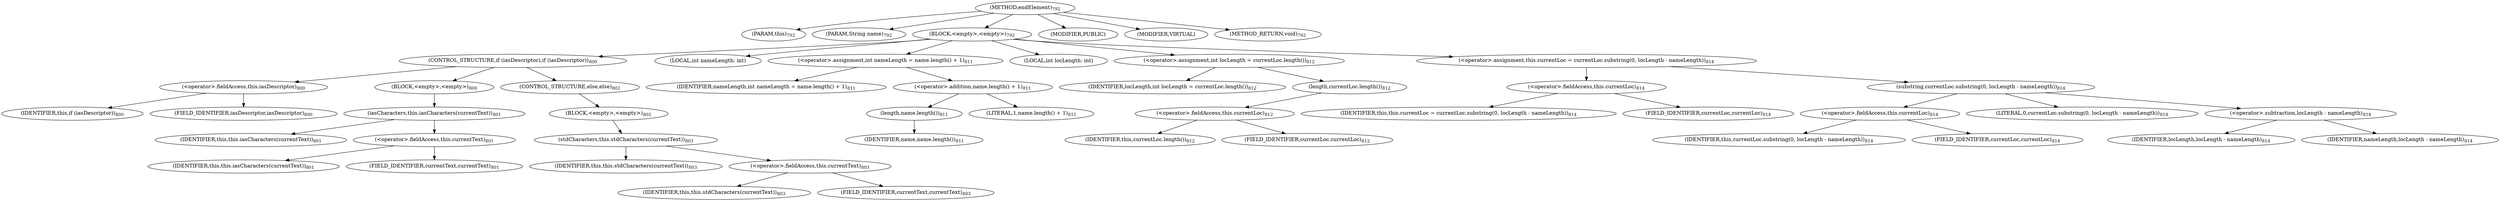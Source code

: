 digraph "endElement" {  
"1707" [label = <(METHOD,endElement)<SUB>792</SUB>> ]
"87" [label = <(PARAM,this)<SUB>792</SUB>> ]
"1708" [label = <(PARAM,String name)<SUB>792</SUB>> ]
"1709" [label = <(BLOCK,&lt;empty&gt;,&lt;empty&gt;)<SUB>792</SUB>> ]
"1710" [label = <(CONTROL_STRUCTURE,if (iasDescriptor),if (iasDescriptor))<SUB>800</SUB>> ]
"1711" [label = <(&lt;operator&gt;.fieldAccess,this.iasDescriptor)<SUB>800</SUB>> ]
"1712" [label = <(IDENTIFIER,this,if (iasDescriptor))<SUB>800</SUB>> ]
"1713" [label = <(FIELD_IDENTIFIER,iasDescriptor,iasDescriptor)<SUB>800</SUB>> ]
"1714" [label = <(BLOCK,&lt;empty&gt;,&lt;empty&gt;)<SUB>800</SUB>> ]
"1715" [label = <(iasCharacters,this.iasCharacters(currentText))<SUB>801</SUB>> ]
"86" [label = <(IDENTIFIER,this,this.iasCharacters(currentText))<SUB>801</SUB>> ]
"1716" [label = <(&lt;operator&gt;.fieldAccess,this.currentText)<SUB>801</SUB>> ]
"1717" [label = <(IDENTIFIER,this,this.iasCharacters(currentText))<SUB>801</SUB>> ]
"1718" [label = <(FIELD_IDENTIFIER,currentText,currentText)<SUB>801</SUB>> ]
"1719" [label = <(CONTROL_STRUCTURE,else,else)<SUB>802</SUB>> ]
"1720" [label = <(BLOCK,&lt;empty&gt;,&lt;empty&gt;)<SUB>802</SUB>> ]
"1721" [label = <(stdCharacters,this.stdCharacters(currentText))<SUB>803</SUB>> ]
"88" [label = <(IDENTIFIER,this,this.stdCharacters(currentText))<SUB>803</SUB>> ]
"1722" [label = <(&lt;operator&gt;.fieldAccess,this.currentText)<SUB>803</SUB>> ]
"1723" [label = <(IDENTIFIER,this,this.stdCharacters(currentText))<SUB>803</SUB>> ]
"1724" [label = <(FIELD_IDENTIFIER,currentText,currentText)<SUB>803</SUB>> ]
"1725" [label = <(LOCAL,int nameLength: int)> ]
"1726" [label = <(&lt;operator&gt;.assignment,int nameLength = name.length() + 1)<SUB>811</SUB>> ]
"1727" [label = <(IDENTIFIER,nameLength,int nameLength = name.length() + 1)<SUB>811</SUB>> ]
"1728" [label = <(&lt;operator&gt;.addition,name.length() + 1)<SUB>811</SUB>> ]
"1729" [label = <(length,name.length())<SUB>811</SUB>> ]
"1730" [label = <(IDENTIFIER,name,name.length())<SUB>811</SUB>> ]
"1731" [label = <(LITERAL,1,name.length() + 1)<SUB>811</SUB>> ]
"1732" [label = <(LOCAL,int locLength: int)> ]
"1733" [label = <(&lt;operator&gt;.assignment,int locLength = currentLoc.length())<SUB>812</SUB>> ]
"1734" [label = <(IDENTIFIER,locLength,int locLength = currentLoc.length())<SUB>812</SUB>> ]
"1735" [label = <(length,currentLoc.length())<SUB>812</SUB>> ]
"1736" [label = <(&lt;operator&gt;.fieldAccess,this.currentLoc)<SUB>812</SUB>> ]
"1737" [label = <(IDENTIFIER,this,currentLoc.length())<SUB>812</SUB>> ]
"1738" [label = <(FIELD_IDENTIFIER,currentLoc,currentLoc)<SUB>812</SUB>> ]
"1739" [label = <(&lt;operator&gt;.assignment,this.currentLoc = currentLoc.substring(0, locLength - nameLength))<SUB>814</SUB>> ]
"1740" [label = <(&lt;operator&gt;.fieldAccess,this.currentLoc)<SUB>814</SUB>> ]
"1741" [label = <(IDENTIFIER,this,this.currentLoc = currentLoc.substring(0, locLength - nameLength))<SUB>814</SUB>> ]
"1742" [label = <(FIELD_IDENTIFIER,currentLoc,currentLoc)<SUB>814</SUB>> ]
"1743" [label = <(substring,currentLoc.substring(0, locLength - nameLength))<SUB>814</SUB>> ]
"1744" [label = <(&lt;operator&gt;.fieldAccess,this.currentLoc)<SUB>814</SUB>> ]
"1745" [label = <(IDENTIFIER,this,currentLoc.substring(0, locLength - nameLength))<SUB>814</SUB>> ]
"1746" [label = <(FIELD_IDENTIFIER,currentLoc,currentLoc)<SUB>814</SUB>> ]
"1747" [label = <(LITERAL,0,currentLoc.substring(0, locLength - nameLength))<SUB>814</SUB>> ]
"1748" [label = <(&lt;operator&gt;.subtraction,locLength - nameLength)<SUB>814</SUB>> ]
"1749" [label = <(IDENTIFIER,locLength,locLength - nameLength)<SUB>814</SUB>> ]
"1750" [label = <(IDENTIFIER,nameLength,locLength - nameLength)<SUB>814</SUB>> ]
"1751" [label = <(MODIFIER,PUBLIC)> ]
"1752" [label = <(MODIFIER,VIRTUAL)> ]
"1753" [label = <(METHOD_RETURN,void)<SUB>792</SUB>> ]
  "1707" -> "87" 
  "1707" -> "1708" 
  "1707" -> "1709" 
  "1707" -> "1751" 
  "1707" -> "1752" 
  "1707" -> "1753" 
  "1709" -> "1710" 
  "1709" -> "1725" 
  "1709" -> "1726" 
  "1709" -> "1732" 
  "1709" -> "1733" 
  "1709" -> "1739" 
  "1710" -> "1711" 
  "1710" -> "1714" 
  "1710" -> "1719" 
  "1711" -> "1712" 
  "1711" -> "1713" 
  "1714" -> "1715" 
  "1715" -> "86" 
  "1715" -> "1716" 
  "1716" -> "1717" 
  "1716" -> "1718" 
  "1719" -> "1720" 
  "1720" -> "1721" 
  "1721" -> "88" 
  "1721" -> "1722" 
  "1722" -> "1723" 
  "1722" -> "1724" 
  "1726" -> "1727" 
  "1726" -> "1728" 
  "1728" -> "1729" 
  "1728" -> "1731" 
  "1729" -> "1730" 
  "1733" -> "1734" 
  "1733" -> "1735" 
  "1735" -> "1736" 
  "1736" -> "1737" 
  "1736" -> "1738" 
  "1739" -> "1740" 
  "1739" -> "1743" 
  "1740" -> "1741" 
  "1740" -> "1742" 
  "1743" -> "1744" 
  "1743" -> "1747" 
  "1743" -> "1748" 
  "1744" -> "1745" 
  "1744" -> "1746" 
  "1748" -> "1749" 
  "1748" -> "1750" 
}
